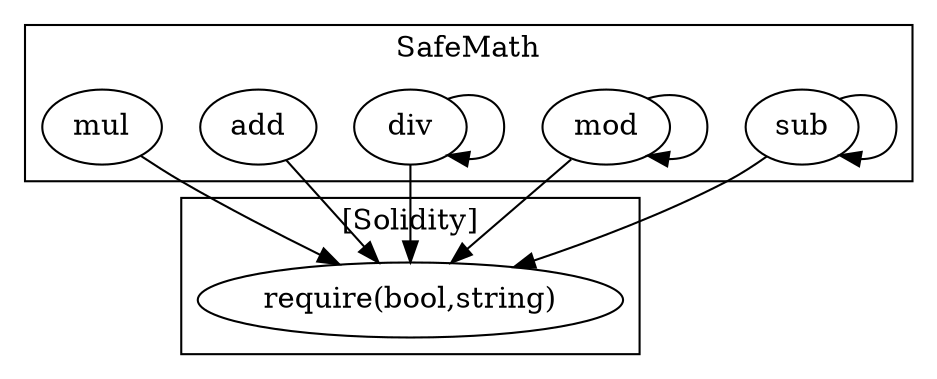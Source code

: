 strict digraph {
subgraph cluster_216_SafeMath {
label = "SafeMath"
"216_sub" [label="sub"]
"216_mod" [label="mod"]
"216_div" [label="div"]
"216_add" [label="add"]
"216_mul" [label="mul"]
"216_div" -> "216_div"
"216_sub" -> "216_sub"
"216_mod" -> "216_mod"
}subgraph cluster_solidity {
label = "[Solidity]"
"require(bool,string)" 
"216_div" -> "require(bool,string)"
"216_sub" -> "require(bool,string)"
"216_mul" -> "require(bool,string)"
"216_add" -> "require(bool,string)"
"216_mod" -> "require(bool,string)"
}
}